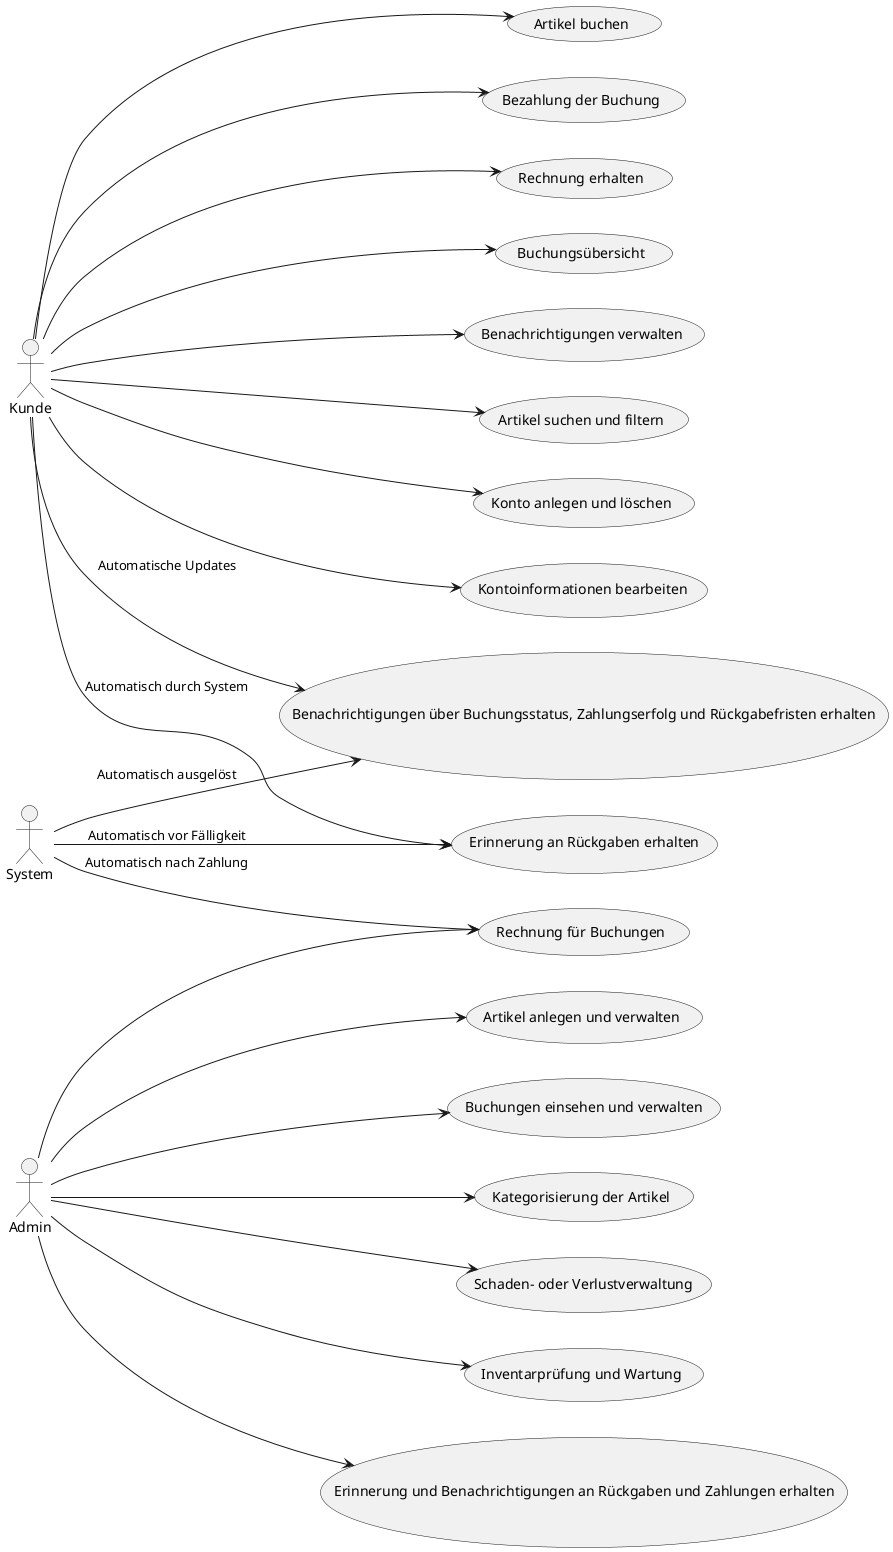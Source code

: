 @startuml
left to right direction
actor "Kunde" as User
actor "Admin" as Admin
actor "System" as System

' Admin Use Cases
Admin --> (Artikel anlegen und verwalten) 
Admin --> (Buchungen einsehen und verwalten) 
Admin --> (Rechnung für Buchungen) 
Admin --> (Kategorisierung der Artikel) 
Admin --> (Schaden- oder Verlustverwaltung) 
Admin --> (Inventarprüfung und Wartung) 
Admin --> (Erinnerung und Benachrichtigungen an Rückgaben und Zahlungen erhalten) 

' User Use Cases
User --> (Artikel buchen) 
User --> (Bezahlung der Buchung) 
User --> (Rechnung erhalten) 
User --> (Buchungsübersicht)
User --> (Benachrichtigungen über Buchungsstatus, Zahlungserfolg und Rückgabefristen erhalten) : "Automatische Updates"
User --> (Benachrichtigungen verwalten) 
User --> (Artikel suchen und filtern) 
User --> (Konto anlegen und löschen)
User --> (Kontoinformationen bearbeiten) 
User --> (Erinnerung an Rückgaben erhalten) : "Automatisch durch System"

' System Automation
System --> (Rechnung für Buchungen) : "Automatisch nach Zahlung"
System --> (Erinnerung an Rückgaben erhalten) : "Automatisch vor Fälligkeit"
System --> (Benachrichtigungen über Buchungsstatus, Zahlungserfolg und Rückgabefristen erhalten) : "Automatisch ausgelöst"

@enduml
